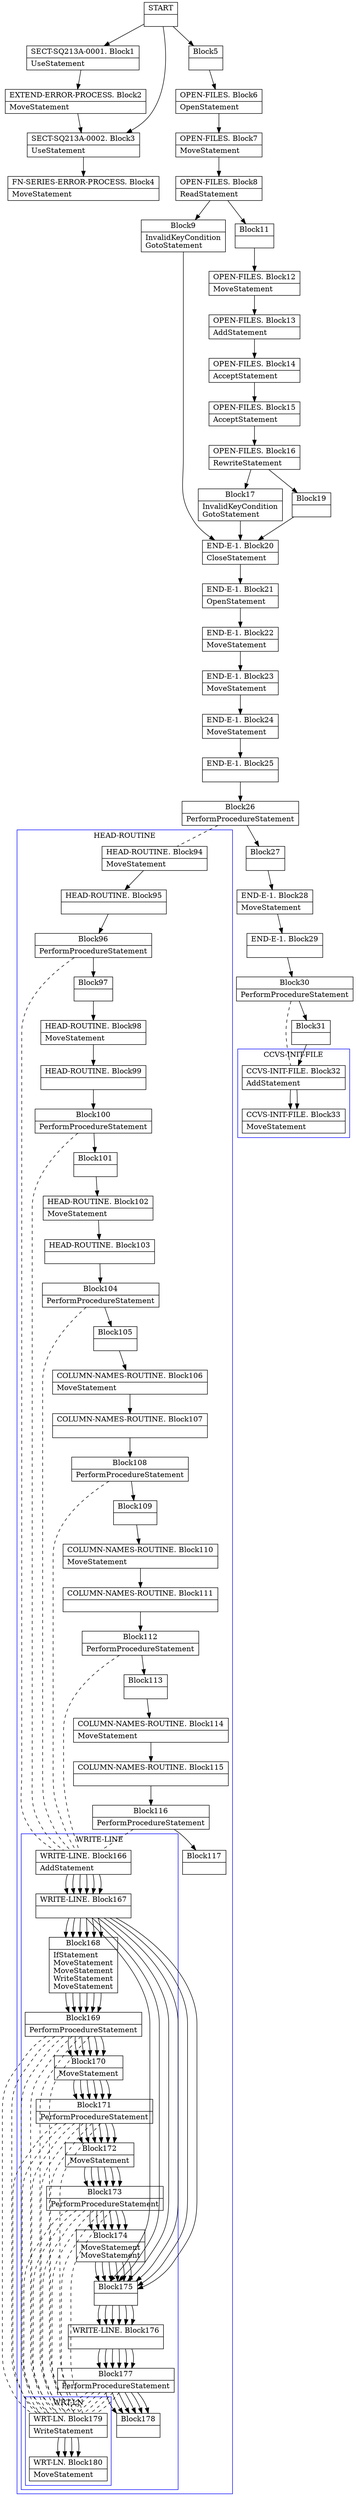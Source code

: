 digraph Cfg {
compound=true;
node [
shape = "record"
]

edge [
arrowtail = "empty"
]
Block0 [
label = "{START|}"
]
Block1 [
label = "{SECT-SQ213A-0001. Block1|UseStatement\l}"
]
Block2 [
label = "{EXTEND-ERROR-PROCESS. Block2|MoveStatement\l}"
]
Block3 [
label = "{SECT-SQ213A-0002. Block3|UseStatement\l}"
]
Block4 [
label = "{FN-SERIES-ERROR-PROCESS. Block4|MoveStatement\l}"
]
Block5 [
label = "{Block5|}"
]
Block6 [
label = "{OPEN-FILES. Block6|OpenStatement\l}"
]
Block7 [
label = "{OPEN-FILES. Block7|MoveStatement\l}"
]
Block8 [
label = "{OPEN-FILES. Block8|ReadStatement\l}"
]
Block9 [
label = "{Block9|InvalidKeyCondition\lGotoStatement\l}"
]
Block20 [
label = "{END-E-1. Block20|CloseStatement\l}"
]
Block21 [
label = "{END-E-1. Block21|OpenStatement\l}"
]
Block22 [
label = "{END-E-1. Block22|MoveStatement\l}"
]
Block23 [
label = "{END-E-1. Block23|MoveStatement\l}"
]
Block24 [
label = "{END-E-1. Block24|MoveStatement\l}"
]
Block25 [
label = "{END-E-1. Block25|}"
]
Block26 [
label = "{Block26|PerformProcedureStatement\l}"
]
subgraph cluster_1{
color = blue;
label = "HEAD-ROUTINE";
Block94 [
label = "{HEAD-ROUTINE. Block94|MoveStatement\l}"
]
Block95 [
label = "{HEAD-ROUTINE. Block95|}"
]
Block96 [
label = "{Block96|PerformProcedureStatement\l}"
]
subgraph cluster_8{
color = blue;
label = "WRITE-LINE";
Block166 [
label = "{WRITE-LINE. Block166|AddStatement\l}"
]
Block167 [
label = "{WRITE-LINE. Block167|}"
]
Block168 [
label = "{Block168|IfStatement\lMoveStatement\lMoveStatement\lWriteStatement\lMoveStatement\l}"
]
Block169 [
label = "{Block169|PerformProcedureStatement\l}"
]
subgraph cluster_21{
color = blue;
label = "WRT-LN";
Block179 [
label = "{WRT-LN. Block179|WriteStatement\l}"
]
Block180 [
label = "{WRT-LN. Block180|MoveStatement\l}"
]
Block179 -> Block180

}
Block169 -> Block179 [style=dashed, arrowhead=none]

Block170 [
label = "{Block170|MoveStatement\l}"
]
Block171 [
label = "{Block171|PerformProcedureStatement\l}"
]
subgraph cluster_22{
color = blue;
label = "WRT-LN";
Block179 [
label = "{WRT-LN. Block179|WriteStatement\l}"
]
Block180 [
label = "{WRT-LN. Block180|MoveStatement\l}"
]
Block179 -> Block180

}
Block171 -> Block179 [style=dashed, arrowhead=none]

Block172 [
label = "{Block172|MoveStatement\l}"
]
Block173 [
label = "{Block173|PerformProcedureStatement\l}"
]
subgraph cluster_23{
color = blue;
label = "WRT-LN";
Block179 [
label = "{WRT-LN. Block179|WriteStatement\l}"
]
Block180 [
label = "{WRT-LN. Block180|MoveStatement\l}"
]
Block179 -> Block180

}
Block173 -> Block179 [style=dashed, arrowhead=none]

Block174 [
label = "{Block174|MoveStatement\lMoveStatement\l}"
]
Block175 [
label = "{Block175|}"
]
Block176 [
label = "{WRITE-LINE. Block176|}"
]
Block177 [
label = "{Block177|PerformProcedureStatement\l}"
]
subgraph cluster_24{
color = blue;
label = "WRT-LN";
Block179 [
label = "{WRT-LN. Block179|WriteStatement\l}"
]
Block180 [
label = "{WRT-LN. Block180|MoveStatement\l}"
]
Block179 -> Block180

}
Block177 -> Block179 [style=dashed, arrowhead=none]

Block178 [
label = "{Block178|}"
]
Block166 -> Block167
Block167 -> Block168
Block167 -> Block175
Block168 -> Block169
Block169 -> Block170
Block170 -> Block171
Block171 -> Block172
Block172 -> Block173
Block173 -> Block174
Block174 -> Block175
Block175 -> Block176
Block176 -> Block177
Block177 -> Block178

}
Block96 -> Block166 [style=dashed, arrowhead=none]

Block97 [
label = "{Block97|}"
]
Block98 [
label = "{HEAD-ROUTINE. Block98|MoveStatement\l}"
]
Block99 [
label = "{HEAD-ROUTINE. Block99|}"
]
Block100 [
label = "{Block100|PerformProcedureStatement\l}"
]
subgraph cluster_9{
color = blue;
label = "WRITE-LINE";
Block166 [
label = "{WRITE-LINE. Block166|AddStatement\l}"
]
Block167 [
label = "{WRITE-LINE. Block167|}"
]
Block168 [
label = "{Block168|IfStatement\lMoveStatement\lMoveStatement\lWriteStatement\lMoveStatement\l}"
]
Block169 [
label = "{Block169|PerformProcedureStatement\l}"
]
Block169 -> Block179 [style=dashed, arrowhead=none]

Block170 [
label = "{Block170|MoveStatement\l}"
]
Block171 [
label = "{Block171|PerformProcedureStatement\l}"
]
Block171 -> Block179 [style=dashed, arrowhead=none]

Block172 [
label = "{Block172|MoveStatement\l}"
]
Block173 [
label = "{Block173|PerformProcedureStatement\l}"
]
Block173 -> Block179 [style=dashed, arrowhead=none]

Block174 [
label = "{Block174|MoveStatement\lMoveStatement\l}"
]
Block175 [
label = "{Block175|}"
]
Block176 [
label = "{WRITE-LINE. Block176|}"
]
Block177 [
label = "{Block177|PerformProcedureStatement\l}"
]
Block177 -> Block179 [style=dashed, arrowhead=none]

Block178 [
label = "{Block178|}"
]
Block166 -> Block167
Block167 -> Block168
Block167 -> Block175
Block168 -> Block169
Block169 -> Block170
Block170 -> Block171
Block171 -> Block172
Block172 -> Block173
Block173 -> Block174
Block174 -> Block175
Block175 -> Block176
Block176 -> Block177
Block177 -> Block178

}
Block100 -> Block166 [style=dashed, arrowhead=none]

Block101 [
label = "{Block101|}"
]
Block102 [
label = "{HEAD-ROUTINE. Block102|MoveStatement\l}"
]
Block103 [
label = "{HEAD-ROUTINE. Block103|}"
]
Block104 [
label = "{Block104|PerformProcedureStatement\l}"
]
subgraph cluster_10{
color = blue;
label = "WRITE-LINE";
Block166 [
label = "{WRITE-LINE. Block166|AddStatement\l}"
]
Block167 [
label = "{WRITE-LINE. Block167|}"
]
Block168 [
label = "{Block168|IfStatement\lMoveStatement\lMoveStatement\lWriteStatement\lMoveStatement\l}"
]
Block169 [
label = "{Block169|PerformProcedureStatement\l}"
]
Block169 -> Block179 [style=dashed, arrowhead=none]

Block170 [
label = "{Block170|MoveStatement\l}"
]
Block171 [
label = "{Block171|PerformProcedureStatement\l}"
]
Block171 -> Block179 [style=dashed, arrowhead=none]

Block172 [
label = "{Block172|MoveStatement\l}"
]
Block173 [
label = "{Block173|PerformProcedureStatement\l}"
]
Block173 -> Block179 [style=dashed, arrowhead=none]

Block174 [
label = "{Block174|MoveStatement\lMoveStatement\l}"
]
Block175 [
label = "{Block175|}"
]
Block176 [
label = "{WRITE-LINE. Block176|}"
]
Block177 [
label = "{Block177|PerformProcedureStatement\l}"
]
Block177 -> Block179 [style=dashed, arrowhead=none]

Block178 [
label = "{Block178|}"
]
Block166 -> Block167
Block167 -> Block168
Block167 -> Block175
Block168 -> Block169
Block169 -> Block170
Block170 -> Block171
Block171 -> Block172
Block172 -> Block173
Block173 -> Block174
Block174 -> Block175
Block175 -> Block176
Block176 -> Block177
Block177 -> Block178

}
Block104 -> Block166 [style=dashed, arrowhead=none]

Block105 [
label = "{Block105|}"
]
Block106 [
label = "{COLUMN-NAMES-ROUTINE. Block106|MoveStatement\l}"
]
Block107 [
label = "{COLUMN-NAMES-ROUTINE. Block107|}"
]
Block108 [
label = "{Block108|PerformProcedureStatement\l}"
]
subgraph cluster_11{
color = blue;
label = "WRITE-LINE";
Block166 [
label = "{WRITE-LINE. Block166|AddStatement\l}"
]
Block167 [
label = "{WRITE-LINE. Block167|}"
]
Block168 [
label = "{Block168|IfStatement\lMoveStatement\lMoveStatement\lWriteStatement\lMoveStatement\l}"
]
Block169 [
label = "{Block169|PerformProcedureStatement\l}"
]
Block169 -> Block179 [style=dashed, arrowhead=none]

Block170 [
label = "{Block170|MoveStatement\l}"
]
Block171 [
label = "{Block171|PerformProcedureStatement\l}"
]
Block171 -> Block179 [style=dashed, arrowhead=none]

Block172 [
label = "{Block172|MoveStatement\l}"
]
Block173 [
label = "{Block173|PerformProcedureStatement\l}"
]
Block173 -> Block179 [style=dashed, arrowhead=none]

Block174 [
label = "{Block174|MoveStatement\lMoveStatement\l}"
]
Block175 [
label = "{Block175|}"
]
Block176 [
label = "{WRITE-LINE. Block176|}"
]
Block177 [
label = "{Block177|PerformProcedureStatement\l}"
]
Block177 -> Block179 [style=dashed, arrowhead=none]

Block178 [
label = "{Block178|}"
]
Block166 -> Block167
Block167 -> Block168
Block167 -> Block175
Block168 -> Block169
Block169 -> Block170
Block170 -> Block171
Block171 -> Block172
Block172 -> Block173
Block173 -> Block174
Block174 -> Block175
Block175 -> Block176
Block176 -> Block177
Block177 -> Block178

}
Block108 -> Block166 [style=dashed, arrowhead=none]

Block109 [
label = "{Block109|}"
]
Block110 [
label = "{COLUMN-NAMES-ROUTINE. Block110|MoveStatement\l}"
]
Block111 [
label = "{COLUMN-NAMES-ROUTINE. Block111|}"
]
Block112 [
label = "{Block112|PerformProcedureStatement\l}"
]
subgraph cluster_12{
color = blue;
label = "WRITE-LINE";
Block166 [
label = "{WRITE-LINE. Block166|AddStatement\l}"
]
Block167 [
label = "{WRITE-LINE. Block167|}"
]
Block168 [
label = "{Block168|IfStatement\lMoveStatement\lMoveStatement\lWriteStatement\lMoveStatement\l}"
]
Block169 [
label = "{Block169|PerformProcedureStatement\l}"
]
Block169 -> Block179 [style=dashed, arrowhead=none]

Block170 [
label = "{Block170|MoveStatement\l}"
]
Block171 [
label = "{Block171|PerformProcedureStatement\l}"
]
Block171 -> Block179 [style=dashed, arrowhead=none]

Block172 [
label = "{Block172|MoveStatement\l}"
]
Block173 [
label = "{Block173|PerformProcedureStatement\l}"
]
Block173 -> Block179 [style=dashed, arrowhead=none]

Block174 [
label = "{Block174|MoveStatement\lMoveStatement\l}"
]
Block175 [
label = "{Block175|}"
]
Block176 [
label = "{WRITE-LINE. Block176|}"
]
Block177 [
label = "{Block177|PerformProcedureStatement\l}"
]
Block177 -> Block179 [style=dashed, arrowhead=none]

Block178 [
label = "{Block178|}"
]
Block166 -> Block167
Block167 -> Block168
Block167 -> Block175
Block168 -> Block169
Block169 -> Block170
Block170 -> Block171
Block171 -> Block172
Block172 -> Block173
Block173 -> Block174
Block174 -> Block175
Block175 -> Block176
Block176 -> Block177
Block177 -> Block178

}
Block112 -> Block166 [style=dashed, arrowhead=none]

Block113 [
label = "{Block113|}"
]
Block114 [
label = "{COLUMN-NAMES-ROUTINE. Block114|MoveStatement\l}"
]
Block115 [
label = "{COLUMN-NAMES-ROUTINE. Block115|}"
]
Block116 [
label = "{Block116|PerformProcedureStatement\l}"
]
subgraph cluster_13{
color = blue;
label = "WRITE-LINE";
Block166 [
label = "{WRITE-LINE. Block166|AddStatement\l}"
]
Block167 [
label = "{WRITE-LINE. Block167|}"
]
Block168 [
label = "{Block168|IfStatement\lMoveStatement\lMoveStatement\lWriteStatement\lMoveStatement\l}"
]
Block169 [
label = "{Block169|PerformProcedureStatement\l}"
]
Block169 -> Block179 [style=dashed, arrowhead=none]

Block170 [
label = "{Block170|MoveStatement\l}"
]
Block171 [
label = "{Block171|PerformProcedureStatement\l}"
]
Block171 -> Block179 [style=dashed, arrowhead=none]

Block172 [
label = "{Block172|MoveStatement\l}"
]
Block173 [
label = "{Block173|PerformProcedureStatement\l}"
]
Block173 -> Block179 [style=dashed, arrowhead=none]

Block174 [
label = "{Block174|MoveStatement\lMoveStatement\l}"
]
Block175 [
label = "{Block175|}"
]
Block176 [
label = "{WRITE-LINE. Block176|}"
]
Block177 [
label = "{Block177|PerformProcedureStatement\l}"
]
Block177 -> Block179 [style=dashed, arrowhead=none]

Block178 [
label = "{Block178|}"
]
Block166 -> Block167
Block167 -> Block168
Block167 -> Block175
Block168 -> Block169
Block169 -> Block170
Block170 -> Block171
Block171 -> Block172
Block172 -> Block173
Block173 -> Block174
Block174 -> Block175
Block175 -> Block176
Block176 -> Block177
Block177 -> Block178

}
Block116 -> Block166 [style=dashed, arrowhead=none]

Block117 [
label = "{Block117|}"
]
Block94 -> Block95
Block95 -> Block96
Block96 -> Block97
Block97 -> Block98
Block98 -> Block99
Block99 -> Block100
Block100 -> Block101
Block101 -> Block102
Block102 -> Block103
Block103 -> Block104
Block104 -> Block105
Block105 -> Block106
Block106 -> Block107
Block107 -> Block108
Block108 -> Block109
Block109 -> Block110
Block110 -> Block111
Block111 -> Block112
Block112 -> Block113
Block113 -> Block114
Block114 -> Block115
Block115 -> Block116
Block116 -> Block117

}
Block26 -> Block94 [style=dashed, arrowhead=none]

Block27 [
label = "{Block27|}"
]
Block28 [
label = "{END-E-1. Block28|MoveStatement\l}"
]
Block29 [
label = "{END-E-1. Block29|}"
]
Block30 [
label = "{Block30|PerformProcedureStatement\l}"
]
subgraph cluster_2{
color = blue;
label = "CCVS-INIT-FILE";
Block32 [
label = "{CCVS-INIT-FILE. Block32|AddStatement\l}"
]
Block33 [
label = "{CCVS-INIT-FILE. Block33|MoveStatement\l}"
]
Block32 -> Block33

}
Block30 -> Block32 [style=dashed, arrowhead=none]

Block31 [
label = "{Block31|}"
]
Block32 [
label = "{CCVS-INIT-FILE. Block32|AddStatement\l}"
]
Block33 [
label = "{CCVS-INIT-FILE. Block33|MoveStatement\l}"
]
Block11 [
label = "{Block11|}"
]
Block12 [
label = "{OPEN-FILES. Block12|MoveStatement\l}"
]
Block13 [
label = "{OPEN-FILES. Block13|AddStatement\l}"
]
Block14 [
label = "{OPEN-FILES. Block14|AcceptStatement\l}"
]
Block15 [
label = "{OPEN-FILES. Block15|AcceptStatement\l}"
]
Block16 [
label = "{OPEN-FILES. Block16|RewriteStatement\l}"
]
Block17 [
label = "{Block17|InvalidKeyCondition\lGotoStatement\l}"
]
Block19 [
label = "{Block19|}"
]
Block0 -> Block1
Block0 -> Block5
Block0 -> Block3
Block1 -> Block2
Block2 -> Block3
Block3 -> Block4
Block5 -> Block6
Block6 -> Block7
Block7 -> Block8
Block8 -> Block9
Block8 -> Block11
Block9 -> Block20
Block20 -> Block21
Block21 -> Block22
Block22 -> Block23
Block23 -> Block24
Block24 -> Block25
Block25 -> Block26
Block26 -> Block27
Block27 -> Block28
Block28 -> Block29
Block29 -> Block30
Block30 -> Block31
Block31 -> Block32
Block32 -> Block33
Block11 -> Block12
Block12 -> Block13
Block13 -> Block14
Block14 -> Block15
Block15 -> Block16
Block16 -> Block17
Block16 -> Block19
Block17 -> Block20
Block19 -> Block20

}
